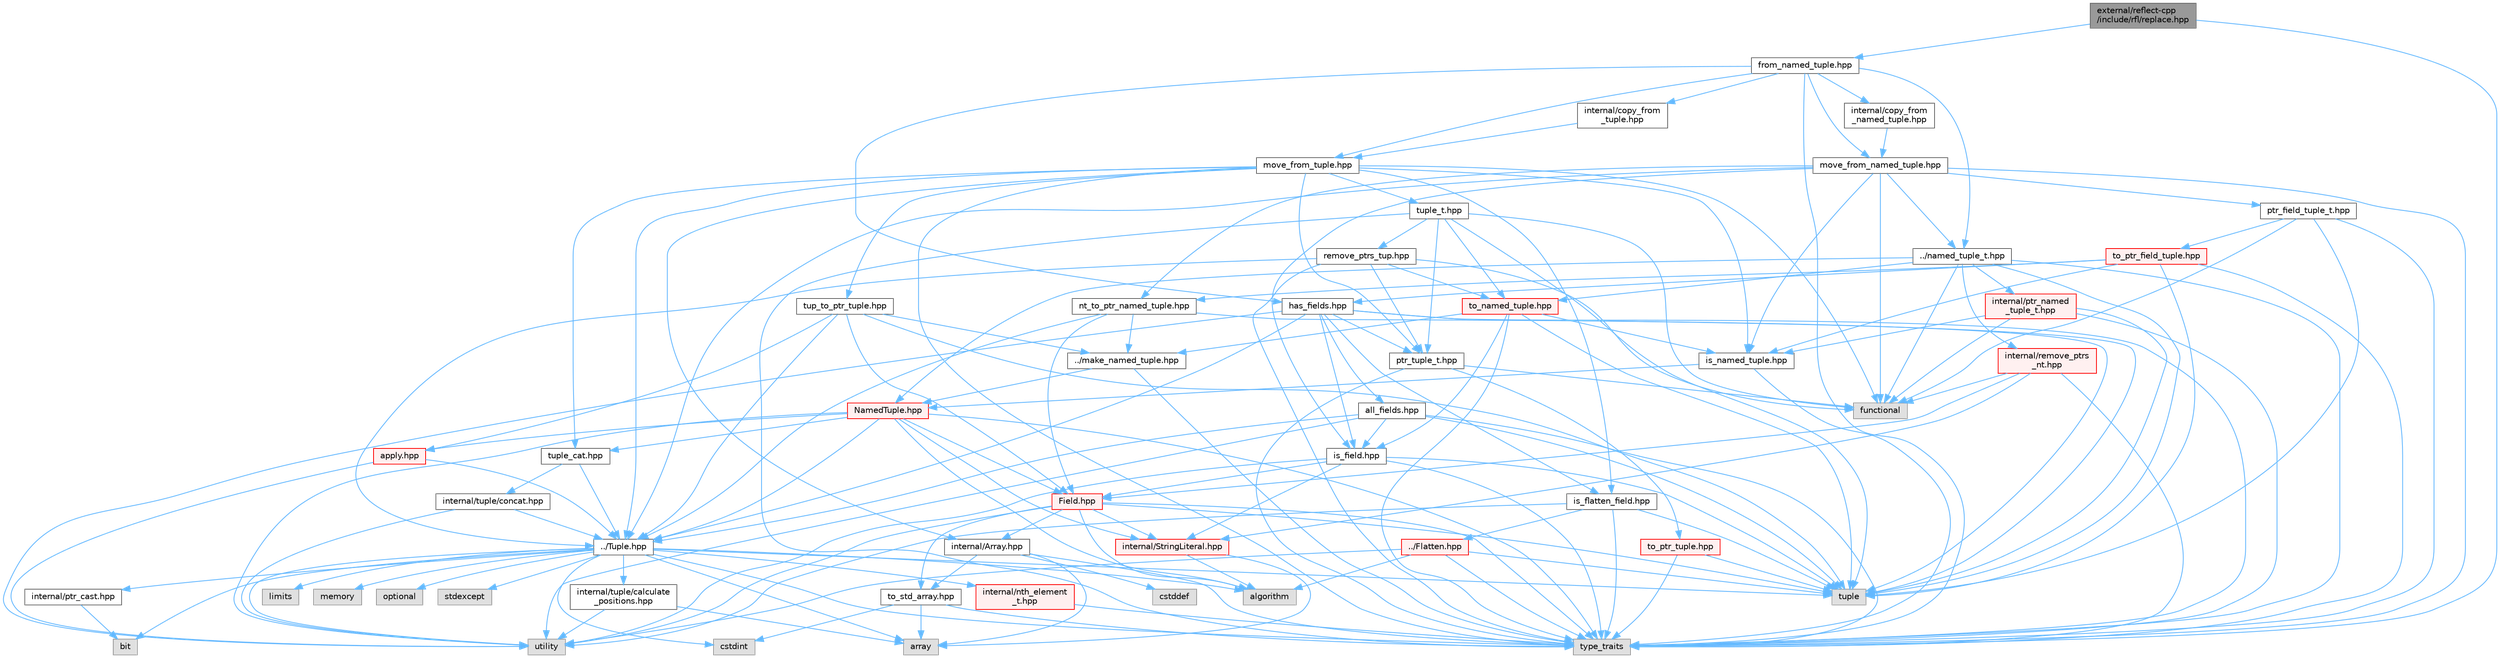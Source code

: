 digraph "external/reflect-cpp/include/rfl/replace.hpp"
{
 // LATEX_PDF_SIZE
  bgcolor="transparent";
  edge [fontname=Helvetica,fontsize=10,labelfontname=Helvetica,labelfontsize=10];
  node [fontname=Helvetica,fontsize=10,shape=box,height=0.2,width=0.4];
  Node1 [id="Node000001",label="external/reflect-cpp\l/include/rfl/replace.hpp",height=0.2,width=0.4,color="gray40", fillcolor="grey60", style="filled", fontcolor="black",tooltip=" "];
  Node1 -> Node2 [id="edge1_Node000001_Node000002",color="steelblue1",style="solid",tooltip=" "];
  Node2 [id="Node000002",label="type_traits",height=0.2,width=0.4,color="grey60", fillcolor="#E0E0E0", style="filled",tooltip=" "];
  Node1 -> Node3 [id="edge2_Node000001_Node000003",color="steelblue1",style="solid",tooltip=" "];
  Node3 [id="Node000003",label="from_named_tuple.hpp",height=0.2,width=0.4,color="grey40", fillcolor="white", style="filled",URL="$from__named__tuple_8hpp.html",tooltip=" "];
  Node3 -> Node2 [id="edge3_Node000003_Node000002",color="steelblue1",style="solid",tooltip=" "];
  Node3 -> Node4 [id="edge4_Node000003_Node000004",color="steelblue1",style="solid",tooltip=" "];
  Node4 [id="Node000004",label="internal/copy_from\l_named_tuple.hpp",height=0.2,width=0.4,color="grey40", fillcolor="white", style="filled",URL="$copy__from__named__tuple_8hpp.html",tooltip=" "];
  Node4 -> Node5 [id="edge5_Node000004_Node000005",color="steelblue1",style="solid",tooltip=" "];
  Node5 [id="Node000005",label="move_from_named_tuple.hpp",height=0.2,width=0.4,color="grey40", fillcolor="white", style="filled",URL="$move__from__named__tuple_8hpp.html",tooltip=" "];
  Node5 -> Node6 [id="edge6_Node000005_Node000006",color="steelblue1",style="solid",tooltip=" "];
  Node6 [id="Node000006",label="functional",height=0.2,width=0.4,color="grey60", fillcolor="#E0E0E0", style="filled",tooltip=" "];
  Node5 -> Node2 [id="edge7_Node000005_Node000002",color="steelblue1",style="solid",tooltip=" "];
  Node5 -> Node7 [id="edge8_Node000005_Node000007",color="steelblue1",style="solid",tooltip=" "];
  Node7 [id="Node000007",label="../Tuple.hpp",height=0.2,width=0.4,color="grey40", fillcolor="white", style="filled",URL="$_tuple_8hpp.html",tooltip=" "];
  Node7 -> Node8 [id="edge9_Node000007_Node000008",color="steelblue1",style="solid",tooltip=" "];
  Node8 [id="Node000008",label="algorithm",height=0.2,width=0.4,color="grey60", fillcolor="#E0E0E0", style="filled",tooltip=" "];
  Node7 -> Node9 [id="edge10_Node000007_Node000009",color="steelblue1",style="solid",tooltip=" "];
  Node9 [id="Node000009",label="array",height=0.2,width=0.4,color="grey60", fillcolor="#E0E0E0", style="filled",tooltip=" "];
  Node7 -> Node10 [id="edge11_Node000007_Node000010",color="steelblue1",style="solid",tooltip=" "];
  Node10 [id="Node000010",label="bit",height=0.2,width=0.4,color="grey60", fillcolor="#E0E0E0", style="filled",tooltip=" "];
  Node7 -> Node11 [id="edge12_Node000007_Node000011",color="steelblue1",style="solid",tooltip=" "];
  Node11 [id="Node000011",label="cstdint",height=0.2,width=0.4,color="grey60", fillcolor="#E0E0E0", style="filled",tooltip=" "];
  Node7 -> Node12 [id="edge13_Node000007_Node000012",color="steelblue1",style="solid",tooltip=" "];
  Node12 [id="Node000012",label="limits",height=0.2,width=0.4,color="grey60", fillcolor="#E0E0E0", style="filled",tooltip=" "];
  Node7 -> Node13 [id="edge14_Node000007_Node000013",color="steelblue1",style="solid",tooltip=" "];
  Node13 [id="Node000013",label="memory",height=0.2,width=0.4,color="grey60", fillcolor="#E0E0E0", style="filled",tooltip=" "];
  Node7 -> Node14 [id="edge15_Node000007_Node000014",color="steelblue1",style="solid",tooltip=" "];
  Node14 [id="Node000014",label="optional",height=0.2,width=0.4,color="grey60", fillcolor="#E0E0E0", style="filled",tooltip=" "];
  Node7 -> Node15 [id="edge16_Node000007_Node000015",color="steelblue1",style="solid",tooltip=" "];
  Node15 [id="Node000015",label="stdexcept",height=0.2,width=0.4,color="grey60", fillcolor="#E0E0E0", style="filled",tooltip=" "];
  Node7 -> Node16 [id="edge17_Node000007_Node000016",color="steelblue1",style="solid",tooltip=" "];
  Node16 [id="Node000016",label="tuple",height=0.2,width=0.4,color="grey60", fillcolor="#E0E0E0", style="filled",tooltip=" "];
  Node7 -> Node2 [id="edge18_Node000007_Node000002",color="steelblue1",style="solid",tooltip=" "];
  Node7 -> Node17 [id="edge19_Node000007_Node000017",color="steelblue1",style="solid",tooltip=" "];
  Node17 [id="Node000017",label="utility",height=0.2,width=0.4,color="grey60", fillcolor="#E0E0E0", style="filled",tooltip=" "];
  Node7 -> Node18 [id="edge20_Node000007_Node000018",color="steelblue1",style="solid",tooltip=" "];
  Node18 [id="Node000018",label="internal/nth_element\l_t.hpp",height=0.2,width=0.4,color="red", fillcolor="#FFF0F0", style="filled",URL="$nth__element__t_8hpp.html",tooltip=" "];
  Node18 -> Node2 [id="edge21_Node000018_Node000002",color="steelblue1",style="solid",tooltip=" "];
  Node7 -> Node20 [id="edge22_Node000007_Node000020",color="steelblue1",style="solid",tooltip=" "];
  Node20 [id="Node000020",label="internal/ptr_cast.hpp",height=0.2,width=0.4,color="grey40", fillcolor="white", style="filled",URL="$ptr__cast_8hpp.html",tooltip=" "];
  Node20 -> Node10 [id="edge23_Node000020_Node000010",color="steelblue1",style="solid",tooltip=" "];
  Node7 -> Node21 [id="edge24_Node000007_Node000021",color="steelblue1",style="solid",tooltip=" "];
  Node21 [id="Node000021",label="internal/tuple/calculate\l_positions.hpp",height=0.2,width=0.4,color="grey40", fillcolor="white", style="filled",URL="$calculate__positions_8hpp.html",tooltip=" "];
  Node21 -> Node9 [id="edge25_Node000021_Node000009",color="steelblue1",style="solid",tooltip=" "];
  Node21 -> Node17 [id="edge26_Node000021_Node000017",color="steelblue1",style="solid",tooltip=" "];
  Node5 -> Node22 [id="edge27_Node000005_Node000022",color="steelblue1",style="solid",tooltip=" "];
  Node22 [id="Node000022",label="../named_tuple_t.hpp",height=0.2,width=0.4,color="grey40", fillcolor="white", style="filled",URL="$named__tuple__t_8hpp.html",tooltip=" "];
  Node22 -> Node6 [id="edge28_Node000022_Node000006",color="steelblue1",style="solid",tooltip=" "];
  Node22 -> Node16 [id="edge29_Node000022_Node000016",color="steelblue1",style="solid",tooltip=" "];
  Node22 -> Node2 [id="edge30_Node000022_Node000002",color="steelblue1",style="solid",tooltip=" "];
  Node22 -> Node23 [id="edge31_Node000022_Node000023",color="steelblue1",style="solid",tooltip=" "];
  Node23 [id="Node000023",label="NamedTuple.hpp",height=0.2,width=0.4,color="red", fillcolor="#FFF0F0", style="filled",URL="$_named_tuple_8hpp.html",tooltip=" "];
  Node23 -> Node8 [id="edge32_Node000023_Node000008",color="steelblue1",style="solid",tooltip=" "];
  Node23 -> Node2 [id="edge33_Node000023_Node000002",color="steelblue1",style="solid",tooltip=" "];
  Node23 -> Node17 [id="edge34_Node000023_Node000017",color="steelblue1",style="solid",tooltip=" "];
  Node23 -> Node25 [id="edge35_Node000023_Node000025",color="steelblue1",style="solid",tooltip=" "];
  Node25 [id="Node000025",label="Field.hpp",height=0.2,width=0.4,color="red", fillcolor="#FFF0F0", style="filled",URL="$_field_8hpp.html",tooltip=" "];
  Node25 -> Node8 [id="edge36_Node000025_Node000008",color="steelblue1",style="solid",tooltip=" "];
  Node25 -> Node16 [id="edge37_Node000025_Node000016",color="steelblue1",style="solid",tooltip=" "];
  Node25 -> Node2 [id="edge38_Node000025_Node000002",color="steelblue1",style="solid",tooltip=" "];
  Node25 -> Node17 [id="edge39_Node000025_Node000017",color="steelblue1",style="solid",tooltip=" "];
  Node25 -> Node36 [id="edge40_Node000025_Node000036",color="steelblue1",style="solid",tooltip=" "];
  Node36 [id="Node000036",label="internal/Array.hpp",height=0.2,width=0.4,color="grey40", fillcolor="white", style="filled",URL="$_array_8hpp.html",tooltip=" "];
  Node36 -> Node9 [id="edge41_Node000036_Node000009",color="steelblue1",style="solid",tooltip=" "];
  Node36 -> Node37 [id="edge42_Node000036_Node000037",color="steelblue1",style="solid",tooltip=" "];
  Node37 [id="Node000037",label="cstddef",height=0.2,width=0.4,color="grey60", fillcolor="#E0E0E0", style="filled",tooltip=" "];
  Node36 -> Node2 [id="edge43_Node000036_Node000002",color="steelblue1",style="solid",tooltip=" "];
  Node36 -> Node38 [id="edge44_Node000036_Node000038",color="steelblue1",style="solid",tooltip=" "];
  Node38 [id="Node000038",label="to_std_array.hpp",height=0.2,width=0.4,color="grey40", fillcolor="white", style="filled",URL="$to__std__array_8hpp.html",tooltip=" "];
  Node38 -> Node9 [id="edge45_Node000038_Node000009",color="steelblue1",style="solid",tooltip=" "];
  Node38 -> Node11 [id="edge46_Node000038_Node000011",color="steelblue1",style="solid",tooltip=" "];
  Node38 -> Node2 [id="edge47_Node000038_Node000002",color="steelblue1",style="solid",tooltip=" "];
  Node25 -> Node33 [id="edge48_Node000025_Node000033",color="steelblue1",style="solid",tooltip=" "];
  Node33 [id="Node000033",label="internal/StringLiteral.hpp",height=0.2,width=0.4,color="red", fillcolor="#FFF0F0", style="filled",URL="$_string_literal_8hpp.html",tooltip=" "];
  Node33 -> Node8 [id="edge49_Node000033_Node000008",color="steelblue1",style="solid",tooltip=" "];
  Node33 -> Node9 [id="edge50_Node000033_Node000009",color="steelblue1",style="solid",tooltip=" "];
  Node25 -> Node38 [id="edge51_Node000025_Node000038",color="steelblue1",style="solid",tooltip=" "];
  Node23 -> Node7 [id="edge52_Node000023_Node000007",color="steelblue1",style="solid",tooltip=" "];
  Node23 -> Node40 [id="edge53_Node000023_Node000040",color="steelblue1",style="solid",tooltip=" "];
  Node40 [id="Node000040",label="apply.hpp",height=0.2,width=0.4,color="red", fillcolor="#FFF0F0", style="filled",URL="$apply_8hpp.html",tooltip=" "];
  Node40 -> Node17 [id="edge54_Node000040_Node000017",color="steelblue1",style="solid",tooltip=" "];
  Node40 -> Node7 [id="edge55_Node000040_Node000007",color="steelblue1",style="solid",tooltip=" "];
  Node23 -> Node33 [id="edge56_Node000023_Node000033",color="steelblue1",style="solid",tooltip=" "];
  Node23 -> Node51 [id="edge57_Node000023_Node000051",color="steelblue1",style="solid",tooltip=" "];
  Node51 [id="Node000051",label="tuple_cat.hpp",height=0.2,width=0.4,color="grey40", fillcolor="white", style="filled",URL="$tuple__cat_8hpp.html",tooltip=" "];
  Node51 -> Node7 [id="edge58_Node000051_Node000007",color="steelblue1",style="solid",tooltip=" "];
  Node51 -> Node52 [id="edge59_Node000051_Node000052",color="steelblue1",style="solid",tooltip=" "];
  Node52 [id="Node000052",label="internal/tuple/concat.hpp",height=0.2,width=0.4,color="grey40", fillcolor="white", style="filled",URL="$concat_8hpp.html",tooltip=" "];
  Node52 -> Node17 [id="edge60_Node000052_Node000017",color="steelblue1",style="solid",tooltip=" "];
  Node52 -> Node7 [id="edge61_Node000052_Node000007",color="steelblue1",style="solid",tooltip=" "];
  Node22 -> Node53 [id="edge62_Node000022_Node000053",color="steelblue1",style="solid",tooltip=" "];
  Node53 [id="Node000053",label="internal/ptr_named\l_tuple_t.hpp",height=0.2,width=0.4,color="red", fillcolor="#FFF0F0", style="filled",URL="$ptr__named__tuple__t_8hpp.html",tooltip=" "];
  Node53 -> Node6 [id="edge63_Node000053_Node000006",color="steelblue1",style="solid",tooltip=" "];
  Node53 -> Node16 [id="edge64_Node000053_Node000016",color="steelblue1",style="solid",tooltip=" "];
  Node53 -> Node2 [id="edge65_Node000053_Node000002",color="steelblue1",style="solid",tooltip=" "];
  Node53 -> Node54 [id="edge66_Node000053_Node000054",color="steelblue1",style="solid",tooltip=" "];
  Node54 [id="Node000054",label="is_named_tuple.hpp",height=0.2,width=0.4,color="grey40", fillcolor="white", style="filled",URL="$is__named__tuple_8hpp.html",tooltip=" "];
  Node54 -> Node2 [id="edge67_Node000054_Node000002",color="steelblue1",style="solid",tooltip=" "];
  Node54 -> Node23 [id="edge68_Node000054_Node000023",color="steelblue1",style="solid",tooltip=" "];
  Node22 -> Node84 [id="edge69_Node000022_Node000084",color="steelblue1",style="solid",tooltip=" "];
  Node84 [id="Node000084",label="internal/remove_ptrs\l_nt.hpp",height=0.2,width=0.4,color="red", fillcolor="#FFF0F0", style="filled",URL="$remove__ptrs__nt_8hpp.html",tooltip=" "];
  Node84 -> Node6 [id="edge70_Node000084_Node000006",color="steelblue1",style="solid",tooltip=" "];
  Node84 -> Node2 [id="edge71_Node000084_Node000002",color="steelblue1",style="solid",tooltip=" "];
  Node84 -> Node25 [id="edge72_Node000084_Node000025",color="steelblue1",style="solid",tooltip=" "];
  Node84 -> Node33 [id="edge73_Node000084_Node000033",color="steelblue1",style="solid",tooltip=" "];
  Node22 -> Node85 [id="edge74_Node000022_Node000085",color="steelblue1",style="solid",tooltip=" "];
  Node85 [id="Node000085",label="to_named_tuple.hpp",height=0.2,width=0.4,color="red", fillcolor="#FFF0F0", style="filled",URL="$to__named__tuple_8hpp.html",tooltip=" "];
  Node85 -> Node16 [id="edge75_Node000085_Node000016",color="steelblue1",style="solid",tooltip=" "];
  Node85 -> Node2 [id="edge76_Node000085_Node000002",color="steelblue1",style="solid",tooltip=" "];
  Node85 -> Node71 [id="edge77_Node000085_Node000071",color="steelblue1",style="solid",tooltip=" "];
  Node71 [id="Node000071",label="is_field.hpp",height=0.2,width=0.4,color="grey40", fillcolor="white", style="filled",URL="$is__field_8hpp.html",tooltip=" "];
  Node71 -> Node16 [id="edge78_Node000071_Node000016",color="steelblue1",style="solid",tooltip=" "];
  Node71 -> Node2 [id="edge79_Node000071_Node000002",color="steelblue1",style="solid",tooltip=" "];
  Node71 -> Node17 [id="edge80_Node000071_Node000017",color="steelblue1",style="solid",tooltip=" "];
  Node71 -> Node25 [id="edge81_Node000071_Node000025",color="steelblue1",style="solid",tooltip=" "];
  Node71 -> Node33 [id="edge82_Node000071_Node000033",color="steelblue1",style="solid",tooltip=" "];
  Node85 -> Node54 [id="edge83_Node000085_Node000054",color="steelblue1",style="solid",tooltip=" "];
  Node85 -> Node66 [id="edge84_Node000085_Node000066",color="steelblue1",style="solid",tooltip=" "];
  Node66 [id="Node000066",label="../make_named_tuple.hpp",height=0.2,width=0.4,color="grey40", fillcolor="white", style="filled",URL="$make__named__tuple_8hpp.html",tooltip=" "];
  Node66 -> Node2 [id="edge85_Node000066_Node000002",color="steelblue1",style="solid",tooltip=" "];
  Node66 -> Node23 [id="edge86_Node000066_Node000023",color="steelblue1",style="solid",tooltip=" "];
  Node5 -> Node71 [id="edge87_Node000005_Node000071",color="steelblue1",style="solid",tooltip=" "];
  Node5 -> Node54 [id="edge88_Node000005_Node000054",color="steelblue1",style="solid",tooltip=" "];
  Node5 -> Node80 [id="edge89_Node000005_Node000080",color="steelblue1",style="solid",tooltip=" "];
  Node80 [id="Node000080",label="nt_to_ptr_named_tuple.hpp",height=0.2,width=0.4,color="grey40", fillcolor="white", style="filled",URL="$nt__to__ptr__named__tuple_8hpp.html",tooltip=" "];
  Node80 -> Node16 [id="edge90_Node000080_Node000016",color="steelblue1",style="solid",tooltip=" "];
  Node80 -> Node25 [id="edge91_Node000080_Node000025",color="steelblue1",style="solid",tooltip=" "];
  Node80 -> Node7 [id="edge92_Node000080_Node000007",color="steelblue1",style="solid",tooltip=" "];
  Node80 -> Node66 [id="edge93_Node000080_Node000066",color="steelblue1",style="solid",tooltip=" "];
  Node5 -> Node90 [id="edge94_Node000005_Node000090",color="steelblue1",style="solid",tooltip=" "];
  Node90 [id="Node000090",label="ptr_field_tuple_t.hpp",height=0.2,width=0.4,color="grey40", fillcolor="white", style="filled",URL="$ptr__field__tuple__t_8hpp.html",tooltip=" "];
  Node90 -> Node6 [id="edge95_Node000090_Node000006",color="steelblue1",style="solid",tooltip=" "];
  Node90 -> Node16 [id="edge96_Node000090_Node000016",color="steelblue1",style="solid",tooltip=" "];
  Node90 -> Node2 [id="edge97_Node000090_Node000002",color="steelblue1",style="solid",tooltip=" "];
  Node90 -> Node79 [id="edge98_Node000090_Node000079",color="steelblue1",style="solid",tooltip=" "];
  Node79 [id="Node000079",label="to_ptr_field_tuple.hpp",height=0.2,width=0.4,color="red", fillcolor="#FFF0F0", style="filled",URL="$to__ptr__field__tuple_8hpp.html",tooltip=" "];
  Node79 -> Node16 [id="edge99_Node000079_Node000016",color="steelblue1",style="solid",tooltip=" "];
  Node79 -> Node2 [id="edge100_Node000079_Node000002",color="steelblue1",style="solid",tooltip=" "];
  Node79 -> Node69 [id="edge101_Node000079_Node000069",color="steelblue1",style="solid",tooltip=" "];
  Node69 [id="Node000069",label="has_fields.hpp",height=0.2,width=0.4,color="grey40", fillcolor="white", style="filled",URL="$has__fields_8hpp.html",tooltip=" "];
  Node69 -> Node16 [id="edge102_Node000069_Node000016",color="steelblue1",style="solid",tooltip=" "];
  Node69 -> Node2 [id="edge103_Node000069_Node000002",color="steelblue1",style="solid",tooltip=" "];
  Node69 -> Node17 [id="edge104_Node000069_Node000017",color="steelblue1",style="solid",tooltip=" "];
  Node69 -> Node7 [id="edge105_Node000069_Node000007",color="steelblue1",style="solid",tooltip=" "];
  Node69 -> Node70 [id="edge106_Node000069_Node000070",color="steelblue1",style="solid",tooltip=" "];
  Node70 [id="Node000070",label="all_fields.hpp",height=0.2,width=0.4,color="grey40", fillcolor="white", style="filled",URL="$all__fields_8hpp.html",tooltip=" "];
  Node70 -> Node16 [id="edge107_Node000070_Node000016",color="steelblue1",style="solid",tooltip=" "];
  Node70 -> Node2 [id="edge108_Node000070_Node000002",color="steelblue1",style="solid",tooltip=" "];
  Node70 -> Node17 [id="edge109_Node000070_Node000017",color="steelblue1",style="solid",tooltip=" "];
  Node70 -> Node7 [id="edge110_Node000070_Node000007",color="steelblue1",style="solid",tooltip=" "];
  Node70 -> Node71 [id="edge111_Node000070_Node000071",color="steelblue1",style="solid",tooltip=" "];
  Node69 -> Node71 [id="edge112_Node000069_Node000071",color="steelblue1",style="solid",tooltip=" "];
  Node69 -> Node62 [id="edge113_Node000069_Node000062",color="steelblue1",style="solid",tooltip=" "];
  Node62 [id="Node000062",label="is_flatten_field.hpp",height=0.2,width=0.4,color="grey40", fillcolor="white", style="filled",URL="$is__flatten__field_8hpp.html",tooltip=" "];
  Node62 -> Node16 [id="edge114_Node000062_Node000016",color="steelblue1",style="solid",tooltip=" "];
  Node62 -> Node2 [id="edge115_Node000062_Node000002",color="steelblue1",style="solid",tooltip=" "];
  Node62 -> Node17 [id="edge116_Node000062_Node000017",color="steelblue1",style="solid",tooltip=" "];
  Node62 -> Node63 [id="edge117_Node000062_Node000063",color="steelblue1",style="solid",tooltip=" "];
  Node63 [id="Node000063",label="../Flatten.hpp",height=0.2,width=0.4,color="red", fillcolor="#FFF0F0", style="filled",URL="$_flatten_8hpp.html",tooltip=" "];
  Node63 -> Node8 [id="edge118_Node000063_Node000008",color="steelblue1",style="solid",tooltip=" "];
  Node63 -> Node16 [id="edge119_Node000063_Node000016",color="steelblue1",style="solid",tooltip=" "];
  Node63 -> Node2 [id="edge120_Node000063_Node000002",color="steelblue1",style="solid",tooltip=" "];
  Node63 -> Node17 [id="edge121_Node000063_Node000017",color="steelblue1",style="solid",tooltip=" "];
  Node69 -> Node72 [id="edge122_Node000069_Node000072",color="steelblue1",style="solid",tooltip=" "];
  Node72 [id="Node000072",label="ptr_tuple_t.hpp",height=0.2,width=0.4,color="grey40", fillcolor="white", style="filled",URL="$ptr__tuple__t_8hpp.html",tooltip=" "];
  Node72 -> Node6 [id="edge123_Node000072_Node000006",color="steelblue1",style="solid",tooltip=" "];
  Node72 -> Node2 [id="edge124_Node000072_Node000002",color="steelblue1",style="solid",tooltip=" "];
  Node72 -> Node73 [id="edge125_Node000072_Node000073",color="steelblue1",style="solid",tooltip=" "];
  Node73 [id="Node000073",label="to_ptr_tuple.hpp",height=0.2,width=0.4,color="red", fillcolor="#FFF0F0", style="filled",URL="$to__ptr__tuple_8hpp.html",tooltip=" "];
  Node73 -> Node16 [id="edge126_Node000073_Node000016",color="steelblue1",style="solid",tooltip=" "];
  Node73 -> Node2 [id="edge127_Node000073_Node000002",color="steelblue1",style="solid",tooltip=" "];
  Node79 -> Node54 [id="edge128_Node000079_Node000054",color="steelblue1",style="solid",tooltip=" "];
  Node79 -> Node80 [id="edge129_Node000079_Node000080",color="steelblue1",style="solid",tooltip=" "];
  Node3 -> Node91 [id="edge130_Node000003_Node000091",color="steelblue1",style="solid",tooltip=" "];
  Node91 [id="Node000091",label="internal/copy_from\l_tuple.hpp",height=0.2,width=0.4,color="grey40", fillcolor="white", style="filled",URL="$copy__from__tuple_8hpp.html",tooltip=" "];
  Node91 -> Node92 [id="edge131_Node000091_Node000092",color="steelblue1",style="solid",tooltip=" "];
  Node92 [id="Node000092",label="move_from_tuple.hpp",height=0.2,width=0.4,color="grey40", fillcolor="white", style="filled",URL="$move__from__tuple_8hpp.html",tooltip=" "];
  Node92 -> Node6 [id="edge132_Node000092_Node000006",color="steelblue1",style="solid",tooltip=" "];
  Node92 -> Node2 [id="edge133_Node000092_Node000002",color="steelblue1",style="solid",tooltip=" "];
  Node92 -> Node7 [id="edge134_Node000092_Node000007",color="steelblue1",style="solid",tooltip=" "];
  Node92 -> Node51 [id="edge135_Node000092_Node000051",color="steelblue1",style="solid",tooltip=" "];
  Node92 -> Node36 [id="edge136_Node000092_Node000036",color="steelblue1",style="solid",tooltip=" "];
  Node92 -> Node62 [id="edge137_Node000092_Node000062",color="steelblue1",style="solid",tooltip=" "];
  Node92 -> Node54 [id="edge138_Node000092_Node000054",color="steelblue1",style="solid",tooltip=" "];
  Node92 -> Node72 [id="edge139_Node000092_Node000072",color="steelblue1",style="solid",tooltip=" "];
  Node92 -> Node93 [id="edge140_Node000092_Node000093",color="steelblue1",style="solid",tooltip=" "];
  Node93 [id="Node000093",label="tup_to_ptr_tuple.hpp",height=0.2,width=0.4,color="grey40", fillcolor="white", style="filled",URL="$tup__to__ptr__tuple_8hpp.html",tooltip=" "];
  Node93 -> Node16 [id="edge141_Node000093_Node000016",color="steelblue1",style="solid",tooltip=" "];
  Node93 -> Node25 [id="edge142_Node000093_Node000025",color="steelblue1",style="solid",tooltip=" "];
  Node93 -> Node7 [id="edge143_Node000093_Node000007",color="steelblue1",style="solid",tooltip=" "];
  Node93 -> Node40 [id="edge144_Node000093_Node000040",color="steelblue1",style="solid",tooltip=" "];
  Node93 -> Node66 [id="edge145_Node000093_Node000066",color="steelblue1",style="solid",tooltip=" "];
  Node92 -> Node94 [id="edge146_Node000092_Node000094",color="steelblue1",style="solid",tooltip=" "];
  Node94 [id="Node000094",label="tuple_t.hpp",height=0.2,width=0.4,color="grey40", fillcolor="white", style="filled",URL="$tuple__t_8hpp.html",tooltip=" "];
  Node94 -> Node6 [id="edge147_Node000094_Node000006",color="steelblue1",style="solid",tooltip=" "];
  Node94 -> Node16 [id="edge148_Node000094_Node000016",color="steelblue1",style="solid",tooltip=" "];
  Node94 -> Node2 [id="edge149_Node000094_Node000002",color="steelblue1",style="solid",tooltip=" "];
  Node94 -> Node72 [id="edge150_Node000094_Node000072",color="steelblue1",style="solid",tooltip=" "];
  Node94 -> Node95 [id="edge151_Node000094_Node000095",color="steelblue1",style="solid",tooltip=" "];
  Node95 [id="Node000095",label="remove_ptrs_tup.hpp",height=0.2,width=0.4,color="grey40", fillcolor="white", style="filled",URL="$remove__ptrs__tup_8hpp.html",tooltip=" "];
  Node95 -> Node6 [id="edge152_Node000095_Node000006",color="steelblue1",style="solid",tooltip=" "];
  Node95 -> Node2 [id="edge153_Node000095_Node000002",color="steelblue1",style="solid",tooltip=" "];
  Node95 -> Node7 [id="edge154_Node000095_Node000007",color="steelblue1",style="solid",tooltip=" "];
  Node95 -> Node85 [id="edge155_Node000095_Node000085",color="steelblue1",style="solid",tooltip=" "];
  Node95 -> Node72 [id="edge156_Node000095_Node000072",color="steelblue1",style="solid",tooltip=" "];
  Node94 -> Node85 [id="edge157_Node000094_Node000085",color="steelblue1",style="solid",tooltip=" "];
  Node3 -> Node69 [id="edge158_Node000003_Node000069",color="steelblue1",style="solid",tooltip=" "];
  Node3 -> Node5 [id="edge159_Node000003_Node000005",color="steelblue1",style="solid",tooltip=" "];
  Node3 -> Node92 [id="edge160_Node000003_Node000092",color="steelblue1",style="solid",tooltip=" "];
  Node3 -> Node22 [id="edge161_Node000003_Node000022",color="steelblue1",style="solid",tooltip=" "];
}
